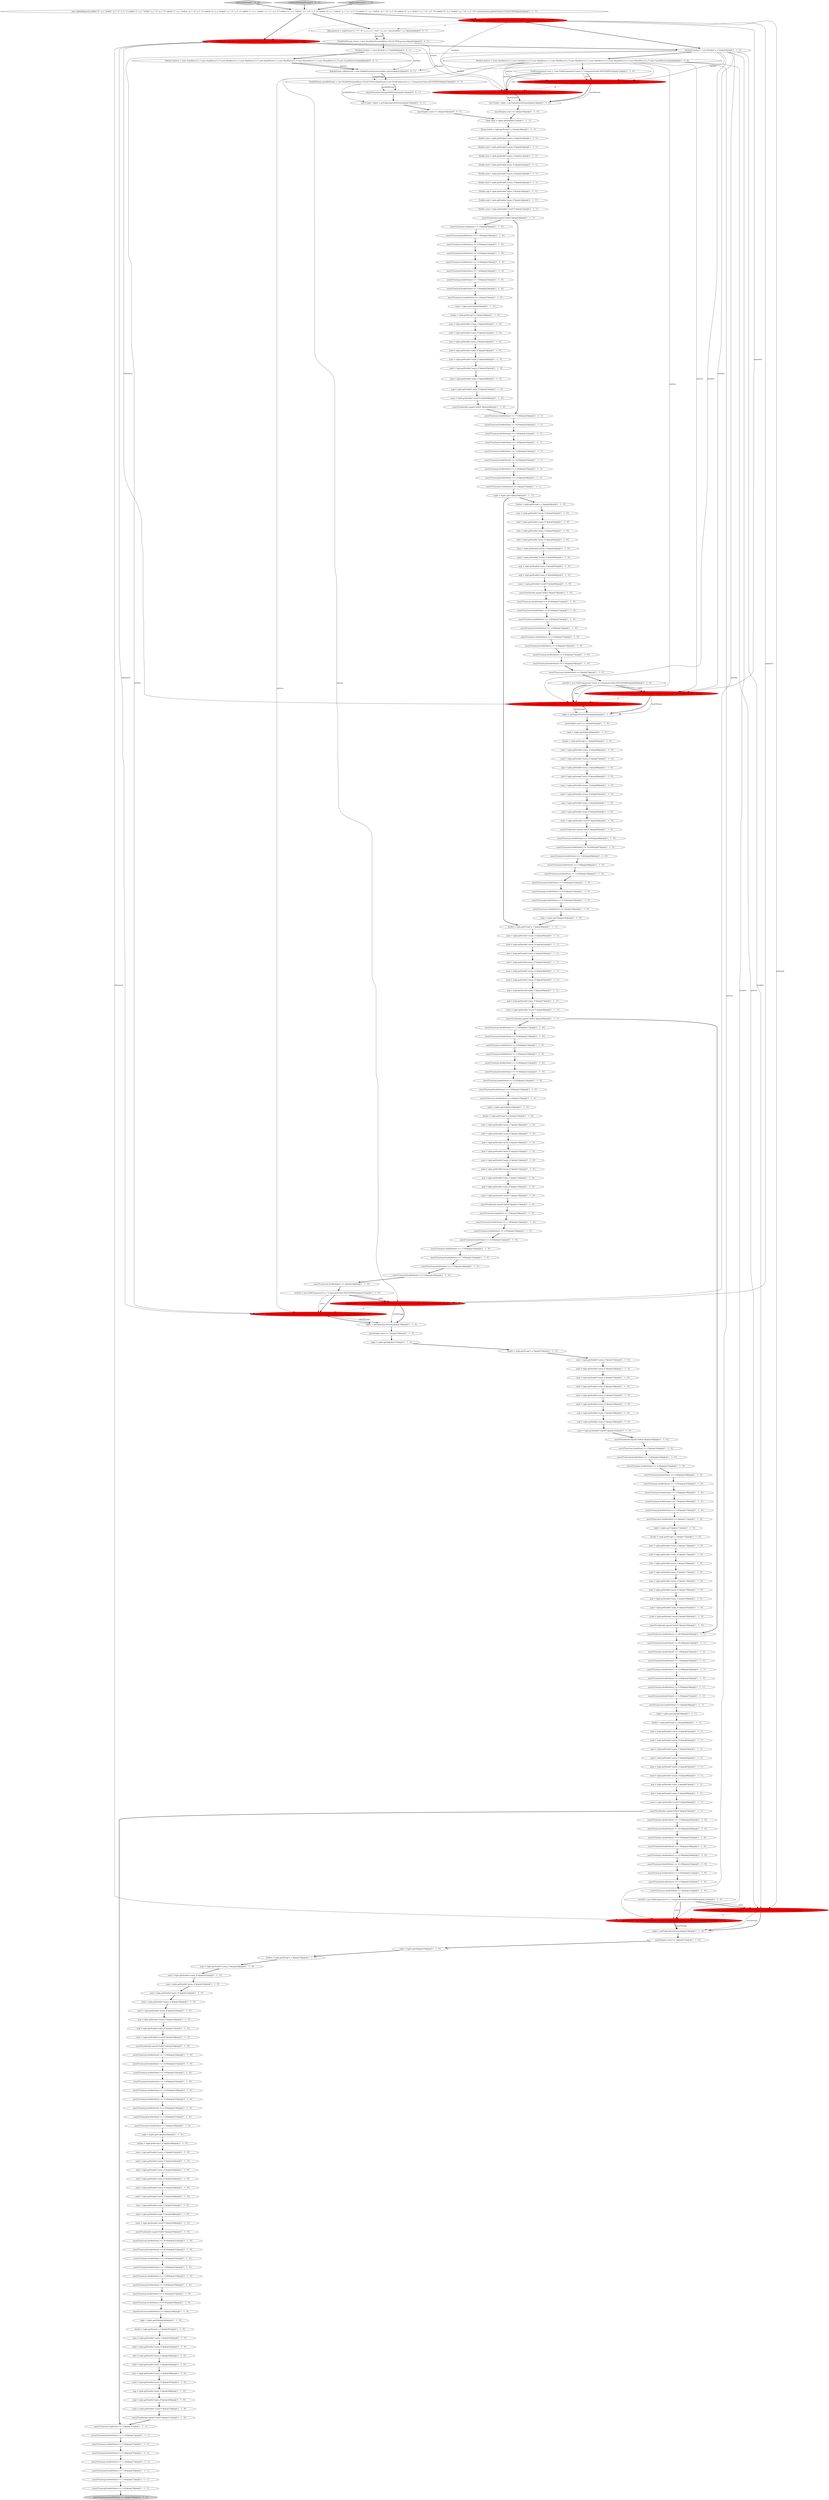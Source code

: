 digraph {
83 [style = filled, label = "avgi = tuple.getDouble(\"avg(a_i)\")@@@46@@@['1', '1', '0']", fillcolor = white, shape = ellipse image = "AAA0AAABBB1BBB"];
131 [style = filled, label = "assertTrue(maxf.doubleValue() == 9.0D)@@@55@@@['1', '1', '1']", fillcolor = white, shape = ellipse image = "AAA0AAABBB1BBB"];
188 [style = filled, label = "avgf = tuple.getDouble(\"avg(a_f)\")@@@269@@@['1', '1', '0']", fillcolor = white, shape = ellipse image = "AAA0AAABBB1BBB"];
254 [style = filled, label = "sumi = tuple.getDouble(\"sum(a_i)\")@@@220@@@['1', '1', '0']", fillcolor = white, shape = ellipse image = "AAA0AAABBB1BBB"];
108 [style = filled, label = "sumf = tuple.getDouble(\"sum(a_f)\")@@@62@@@['1', '1', '1']", fillcolor = white, shape = ellipse image = "AAA0AAABBB1BBB"];
133 [style = filled, label = "assertTrue(sumf.doubleValue() == 26.0D)@@@252@@@['1', '1', '0']", fillcolor = white, shape = ellipse image = "AAA0AAABBB1BBB"];
201 [style = filled, label = "assertTrue(avgi.doubleValue() == 9.5D)@@@56@@@['1', '1', '1']", fillcolor = white, shape = ellipse image = "AAA0AAABBB1BBB"];
38 [style = filled, label = "assertTrue(count.doubleValue() == 2)@@@171@@@['1', '1', '0']", fillcolor = white, shape = ellipse image = "AAA0AAABBB1BBB"];
41 [style = filled, label = "count = tuple.getDouble(\"count(*)\")@@@182@@@['1', '1', '0']", fillcolor = white, shape = ellipse image = "AAA0AAABBB1BBB"];
250 [style = filled, label = "sorts(0( = new FieldComparator(\"a_s\",ComparatorOrder.ASCENDING)@@@214@@@['1', '1', '0']", fillcolor = white, shape = ellipse image = "AAA0AAABBB1BBB"];
125 [style = filled, label = "assertTrue(maxf.doubleValue() == 7.0D)@@@168@@@['1', '1', '0']", fillcolor = white, shape = ellipse image = "AAA0AAABBB1BBB"];
16 [style = filled, label = "bucket = tuple.getString(\"a_s\")@@@240@@@['1', '1', '0']", fillcolor = white, shape = ellipse image = "AAA0AAABBB1BBB"];
48 [style = filled, label = "assertTrue(avgf.doubleValue() == 5.5D)@@@170@@@['1', '1', '0']", fillcolor = white, shape = ellipse image = "AAA0AAABBB1BBB"];
235 [style = filled, label = "assertTrue(avgf.doubleValue() == 6.5D)@@@57@@@['1', '1', '1']", fillcolor = white, shape = ellipse image = "AAA0AAABBB1BBB"];
193 [style = filled, label = "bucket = tuple.getString(\"a_s\")@@@219@@@['1', '1', '0']", fillcolor = white, shape = ellipse image = "AAA0AAABBB1BBB"];
94 [style = filled, label = "minf = tuple.getDouble(\"min(a_f)\")@@@89@@@['1', '1', '0']", fillcolor = white, shape = ellipse image = "AAA0AAABBB1BBB"];
21 [style = filled, label = "avgi = tuple.getDouble(\"avg(a_i)\")@@@180@@@['1', '1', '0']", fillcolor = white, shape = ellipse image = "AAA0AAABBB1BBB"];
283 [style = filled, label = "List<Tuple> tuples = getTuples(parallelStream)@@@15@@@['0', '0', '1']", fillcolor = white, shape = ellipse image = "AAA0AAABBB3BBB"];
251 [style = filled, label = "assertTrue(minf.doubleValue() == 4.0D)@@@32@@@['1', '1', '0']", fillcolor = white, shape = ellipse image = "AAA0AAABBB1BBB"];
204 [style = filled, label = "Tuple tuple = tuples.get(0)@@@17@@@['1', '1', '1']", fillcolor = white, shape = ellipse image = "AAA0AAABBB1BBB"];
215 [style = filled, label = "testFacetStream['1', '0', '0']", fillcolor = lightgray, shape = diamond image = "AAA0AAABBB1BBB"];
145 [style = filled, label = "assertTrue(sumf.doubleValue() == 11.0D)@@@72@@@['1', '1', '1']", fillcolor = white, shape = ellipse image = "AAA0AAABBB1BBB"];
52 [style = filled, label = "sorts(0( = new FieldComparator(\"sum(a_i)\",ComparatorOrder.DESCENDING)@@@80@@@['1', '1', '0']", fillcolor = white, shape = ellipse image = "AAA0AAABBB1BBB"];
76 [style = filled, label = "assertTrue(bucket.equals(\"hello3\"))@@@250@@@['1', '1', '0']", fillcolor = white, shape = ellipse image = "AAA0AAABBB1BBB"];
130 [style = filled, label = "assert(tuples.size() == 3)@@@150@@@['1', '1', '0']", fillcolor = white, shape = ellipse image = "AAA0AAABBB1BBB"];
190 [style = filled, label = "avgf = tuple.getDouble(\"avg(a_f)\")@@@160@@@['1', '1', '0']", fillcolor = white, shape = ellipse image = "AAA0AAABBB1BBB"];
103 [style = filled, label = "assertTrue(mini.doubleValue() == 4.0D)@@@31@@@['1', '1', '0']", fillcolor = white, shape = ellipse image = "AAA0AAABBB1BBB"];
248 [style = filled, label = "assertTrue(minf.doubleValue() == 3.0D)@@@74@@@['1', '1', '0']", fillcolor = white, shape = ellipse image = "AAA0AAABBB1BBB"];
282 [style = filled, label = "attachStreamFactory(parallelStream)@@@14@@@['0', '0', '1']", fillcolor = white, shape = ellipse image = "AAA0AAABBB3BBB"];
181 [style = filled, label = "maxi = tuple.getDouble(\"max(a_i)\")@@@178@@@['1', '1', '0']", fillcolor = white, shape = ellipse image = "AAA0AAABBB1BBB"];
19 [style = filled, label = "avgf = tuple.getDouble(\"avg(a_f)\")@@@47@@@['1', '1', '0']", fillcolor = white, shape = ellipse image = "AAA0AAABBB1BBB"];
101 [style = filled, label = "avgf = tuple.getDouble(\"avg(a_f)\")@@@68@@@['1', '1', '1']", fillcolor = white, shape = ellipse image = "AAA0AAABBB1BBB"];
149 [style = filled, label = "sumi = tuple.getDouble(\"sum(a_i)\")@@@153@@@['1', '1', '0']", fillcolor = white, shape = ellipse image = "AAA0AAABBB1BBB"];
200 [style = filled, label = "count = tuple.getDouble(\"count(*)\")@@@48@@@['1', '1', '1']", fillcolor = white, shape = ellipse image = "AAA0AAABBB1BBB"];
129 [style = filled, label = "assertTrue(avgi.doubleValue() == 9.5D)@@@77@@@['1', '1', '0']", fillcolor = white, shape = ellipse image = "AAA0AAABBB1BBB"];
164 [style = filled, label = "assertTrue(bucket.equals(\"hello3\"))@@@95@@@['1', '1', '0']", fillcolor = white, shape = ellipse image = "AAA0AAABBB1BBB"];
169 [style = filled, label = "sumf = tuple.getDouble(\"sum(a_f)\")@@@41@@@['1', '1', '1']", fillcolor = white, shape = ellipse image = "AAA0AAABBB1BBB"];
44 [style = filled, label = "avgf = tuple.getDouble(\"avg(a_f)\")@@@93@@@['1', '1', '0']", fillcolor = white, shape = ellipse image = "AAA0AAABBB1BBB"];
228 [style = filled, label = "assertTrue(sumf.doubleValue() == 18.0D)@@@118@@@['1', '1', '0']", fillcolor = white, shape = ellipse image = "AAA0AAABBB1BBB"];
218 [style = filled, label = "assertTrue(maxi.doubleValue() == 11.0D)@@@142@@@['1', '1', '0']", fillcolor = white, shape = ellipse image = "AAA0AAABBB1BBB"];
11 [style = filled, label = "assertTrue(mini.doubleValue() == 0.0D)@@@31@@@['1', '1', '1']", fillcolor = white, shape = ellipse image = "AAA0AAABBB1BBB"];
61 [style = filled, label = "List<Tuple> tuples = getTuples(facetStream)@@@15@@@['1', '1', '0']", fillcolor = white, shape = ellipse image = "AAA0AAABBB1BBB"];
71 [style = filled, label = "tuple = tuples.get(2)@@@260@@@['1', '1', '0']", fillcolor = white, shape = ellipse image = "AAA0AAABBB1BBB"];
105 [style = filled, label = "assertTrue(mini.doubleValue() == 3.0D)@@@253@@@['1', '1', '0']", fillcolor = white, shape = ellipse image = "AAA0AAABBB1BBB"];
210 [style = filled, label = "assert(tuples.size() == 3)@@@217@@@['1', '1', '0']", fillcolor = white, shape = ellipse image = "AAA0AAABBB1BBB"];
222 [style = filled, label = "maxi = tuple.getDouble(\"max(a_i)\")@@@65@@@['1', '1', '1']", fillcolor = white, shape = ellipse image = "AAA0AAABBB1BBB"];
30 [style = filled, label = "maxf = tuple.getDouble(\"max(a_f)\")@@@133@@@['1', '1', '0']", fillcolor = white, shape = ellipse image = "AAA0AAABBB1BBB"];
231 [style = filled, label = "maxf = tuple.getDouble(\"max(a_f)\")@@@225@@@['1', '1', '0']", fillcolor = white, shape = ellipse image = "AAA0AAABBB1BBB"];
263 [style = filled, label = "mini = tuple.getDouble(\"min(a_i)\")@@@42@@@['1', '1', '0']", fillcolor = white, shape = ellipse image = "AAA0AAABBB1BBB"];
276 [style = filled, label = "facetStream = new FacetStream(zkHost,COLLECTION,sParamsA,buckets,metrics,sorts,100)@@@148@@@['0', '1', '0']", fillcolor = red, shape = ellipse image = "AAA1AAABBB2BBB"];
252 [style = filled, label = "assertTrue(sumi.longValue() == 15)@@@29@@@['1', '1', '0']", fillcolor = white, shape = ellipse image = "AAA0AAABBB1BBB"];
66 [style = filled, label = "sumf = tuple.getDouble(\"sum(a_f)\")@@@263@@@['1', '1', '0']", fillcolor = white, shape = ellipse image = "AAA0AAABBB1BBB"];
194 [style = filled, label = "assertTrue(sumi.doubleValue() == 38.0D)@@@71@@@['1', '1', '0']", fillcolor = white, shape = ellipse image = "AAA0AAABBB1BBB"];
247 [style = filled, label = "tuple = tuples.get(2)@@@126@@@['1', '1', '0']", fillcolor = white, shape = ellipse image = "AAA0AAABBB1BBB"];
5 [style = filled, label = "assertTrue(minf.doubleValue() == 4.0D)@@@74@@@['1', '1', '1']", fillcolor = white, shape = ellipse image = "AAA0AAABBB1BBB"];
13 [style = filled, label = "count = tuple.getDouble(\"count(*)\")@@@161@@@['1', '1', '0']", fillcolor = white, shape = ellipse image = "AAA0AAABBB1BBB"];
163 [style = filled, label = "assertTrue(minf.doubleValue() == 3.0D)@@@254@@@['1', '1', '0']", fillcolor = white, shape = ellipse image = "AAA0AAABBB1BBB"];
267 [style = filled, label = "Double mini = tuple.getDouble(\"min(a_i)\")@@@21@@@['1', '1', '1']", fillcolor = white, shape = ellipse image = "AAA0AAABBB1BBB"];
211 [style = filled, label = "minf = tuple.getDouble(\"min(a_f)\")@@@43@@@['1', '1', '1']", fillcolor = white, shape = ellipse image = "AAA0AAABBB1BBB"];
155 [style = filled, label = "assertTrue(mini.doubleValue() == 3.0D)@@@52@@@['1', '1', '1']", fillcolor = white, shape = ellipse image = "AAA0AAABBB1BBB"];
208 [style = filled, label = "assertTrue(mini.doubleValue() == 0.0D)@@@207@@@['1', '1', '0']", fillcolor = white, shape = ellipse image = "AAA0AAABBB1BBB"];
192 [style = filled, label = "assertTrue(mini.doubleValue() == 4.0D)@@@165@@@['1', '1', '0']", fillcolor = white, shape = ellipse image = "AAA0AAABBB1BBB"];
78 [style = filled, label = "assertTrue(avgf.doubleValue() == 4.5D)@@@124@@@['1', '1', '0']", fillcolor = white, shape = ellipse image = "AAA0AAABBB1BBB"];
35 [style = filled, label = "minf = tuple.getDouble(\"min(a_f)\")@@@43@@@['1', '1', '0']", fillcolor = white, shape = ellipse image = "AAA0AAABBB1BBB"];
27 [style = filled, label = "count = tuple.getDouble(\"count(*)\")@@@270@@@['1', '1', '0']", fillcolor = white, shape = ellipse image = "AAA0AAABBB1BBB"];
3 [style = filled, label = "maxi = tuple.getDouble(\"max(a_i)\")@@@157@@@['1', '1', '0']", fillcolor = white, shape = ellipse image = "AAA0AAABBB1BBB"];
134 [style = filled, label = "sumf = tuple.getDouble(\"sum(a_f)\")@@@87@@@['1', '1', '0']", fillcolor = white, shape = ellipse image = "AAA0AAABBB1BBB"];
140 [style = filled, label = "assertTrue(maxf.doubleValue() == 7.0D)@@@143@@@['1', '1', '0']", fillcolor = white, shape = ellipse image = "AAA0AAABBB1BBB"];
161 [style = filled, label = "assertTrue(avgf.doubleValue() == 6.5D)@@@258@@@['1', '1', '0']", fillcolor = white, shape = ellipse image = "AAA0AAABBB1BBB"];
172 [style = filled, label = "assertTrue(sumi.doubleValue() == 17.0D)@@@29@@@['1', '1', '1']", fillcolor = white, shape = ellipse image = "AAA0AAABBB1BBB"];
65 [style = filled, label = "bucket = tuple.getString(\"a_s\")@@@85@@@['1', '1', '0']", fillcolor = white, shape = ellipse image = "AAA0AAABBB1BBB"];
54 [style = filled, label = "assertTrue(count.doubleValue() == 4)@@@259@@@['1', '1', '0']", fillcolor = white, shape = ellipse image = "AAA0AAABBB1BBB"];
107 [style = filled, label = "facetStream = new FacetStream(zkHost,COLLECTION,paramsA,buckets,metrics,sorts,100)@@@148@@@['1', '0', '0']", fillcolor = red, shape = ellipse image = "AAA1AAABBB1BBB"];
177 [style = filled, label = "assertTrue(count.doubleValue() == 2)@@@79@@@['1', '1', '1']", fillcolor = lightgray, shape = ellipse image = "AAA0AAABBB1BBB"];
186 [style = filled, label = "assertTrue(mini.doubleValue() == 3.0D)@@@98@@@['1', '1', '0']", fillcolor = white, shape = ellipse image = "AAA0AAABBB1BBB"];
138 [style = filled, label = "FacetStream facetStream = new FacetStream(zkHost,COLLECTION,paramsA,buckets,metrics,sorts,100)@@@14@@@['1', '0', '0']", fillcolor = red, shape = ellipse image = "AAA1AAABBB1BBB"];
88 [style = filled, label = "count = tuple.getDouble(\"count(*)\")@@@136@@@['1', '1', '0']", fillcolor = white, shape = ellipse image = "AAA0AAABBB1BBB"];
187 [style = filled, label = "assertTrue(avgi.doubleValue() == 9.5D)@@@257@@@['1', '1', '0']", fillcolor = white, shape = ellipse image = "AAA0AAABBB1BBB"];
277 [style = filled, label = "FacetStream facetStream = new FacetStream(zkHost,COLLECTION,sParamsA,buckets,metrics,sorts,100)@@@14@@@['0', '1', '0']", fillcolor = red, shape = ellipse image = "AAA1AAABBB2BBB"];
46 [style = filled, label = "maxf = tuple.getDouble(\"max(a_f)\")@@@45@@@['1', '1', '1']", fillcolor = white, shape = ellipse image = "AAA0AAABBB1BBB"];
60 [style = filled, label = "minf = tuple.getDouble(\"min(a_f)\")@@@64@@@['1', '1', '0']", fillcolor = white, shape = ellipse image = "AAA0AAABBB1BBB"];
284 [style = filled, label = "ParallelStream parallelStream = new ParallelStream(zkHost,COLLECTION,rollupStream,2,new FieldComparator(\"a_s\",ComparatorOrder.ASCENDING))@@@13@@@['0', '0', '1']", fillcolor = white, shape = ellipse image = "AAA0AAABBB3BBB"];
151 [style = filled, label = "sumi = tuple.getDouble(\"sum(a_i)\")@@@241@@@['1', '1', '0']", fillcolor = white, shape = ellipse image = "AAA0AAABBB1BBB"];
97 [style = filled, label = "assertTrue(bucket.equals(\"hello4\"))@@@271@@@['1', '1', '0']", fillcolor = white, shape = ellipse image = "AAA0AAABBB1BBB"];
220 [style = filled, label = "assertTrue(sumi.doubleValue() == 38.0D)@@@50@@@['1', '1', '1']", fillcolor = white, shape = ellipse image = "AAA0AAABBB1BBB"];
233 [style = filled, label = "assertTrue(maxi.doubleValue() == 13.0D)@@@100@@@['1', '1', '0']", fillcolor = white, shape = ellipse image = "AAA0AAABBB1BBB"];
269 [style = filled, label = "new UpdateRequest().add(id,\"0\",\"a_s\",\"hello0\",\"a_i\",\"0\",\"a_f\",\"1\").add(id,\"2\",\"a_s\",\"hello0\",\"a_i\",\"2\",\"a_f\",\"2\").add(id,\"3\",\"a_s\",\"hello3\",\"a_i\",\"3\",\"a_f\",\"3\").add(id,\"4\",\"a_s\",\"hello4\",\"a_i\",\"4\",\"a_f\",\"4\").add(id,\"1\",\"a_s\",\"hello0\",\"a_i\",\"1\",\"a_f\",\"5\").add(id,\"5\",\"a_s\",\"hello3\",\"a_i\",\"10\",\"a_f\",\"6\").add(id,\"6\",\"a_s\",\"hello4\",\"a_i\",\"11\",\"a_f\",\"7\").add(id,\"7\",\"a_s\",\"hello3\",\"a_i\",\"12\",\"a_f\",\"8\").add(id,\"8\",\"a_s\",\"hello3\",\"a_i\",\"13\",\"a_f\",\"9\").add(id,\"9\",\"a_s\",\"hello0\",\"a_i\",\"14\",\"a_f\",\"10\").commit(cluster.getSolrClient(),COLLECTION)@@@3@@@['1', '1', '1']", fillcolor = white, shape = ellipse image = "AAA0AAABBB1BBB"];
34 [style = filled, label = "Metric(( metrics = {new SumMetric(\"a_i\"),new SumMetric(\"a_f\"),new MinMetric(\"a_i\"),new MinMetric(\"a_f\"),new MaxMetric(\"a_i\"),new MaxMetric(\"a_f\"),new MeanMetric(\"a_i\"),new MeanMetric(\"a_f\"),new CountMetric()}@@@8@@@['1', '1', '0']", fillcolor = white, shape = ellipse image = "AAA0AAABBB1BBB"];
183 [style = filled, label = "assertTrue(maxf.doubleValue() == 9.0D)@@@101@@@['1', '1', '0']", fillcolor = white, shape = ellipse image = "AAA0AAABBB1BBB"];
6 [style = filled, label = "assertTrue(bucket.equals(\"hello4\"))@@@162@@@['1', '1', '0']", fillcolor = white, shape = ellipse image = "AAA0AAABBB1BBB"];
99 [style = filled, label = "count = tuple.getDouble(\"count(*)\")@@@94@@@['1', '1', '0']", fillcolor = white, shape = ellipse image = "AAA0AAABBB1BBB"];
223 [style = filled, label = "tuples = getTuples(facetStream)@@@82@@@['1', '1', '0']", fillcolor = white, shape = ellipse image = "AAA0AAABBB1BBB"];
256 [style = filled, label = "assertTrue(maxf.doubleValue() == 10.0D)@@@210@@@['1', '1', '0']", fillcolor = white, shape = ellipse image = "AAA0AAABBB1BBB"];
274 [style = filled, label = "SolrParams sParamsA = mapParams(\"q\",\"*:*\",\"fl\",\"a_s,a_i,a_f\",\"sort\",\"a_s asc\")@@@4@@@['0', '1', '0']", fillcolor = red, shape = ellipse image = "AAA1AAABBB2BBB"];
245 [style = filled, label = "assertTrue(avgi.doubleValue() == 4.25D)@@@35@@@['1', '1', '1']", fillcolor = white, shape = ellipse image = "AAA0AAABBB1BBB"];
109 [style = filled, label = "avgi = tuple.getDouble(\"avg(a_i)\")@@@67@@@['1', '1', '1']", fillcolor = white, shape = ellipse image = "AAA0AAABBB1BBB"];
153 [style = filled, label = "assertTrue(count.doubleValue() == 4)@@@125@@@['1', '1', '0']", fillcolor = white, shape = ellipse image = "AAA0AAABBB1BBB"];
135 [style = filled, label = "avgf = tuple.getDouble(\"avg(a_f)\")@@@248@@@['1', '1', '0']", fillcolor = white, shape = ellipse image = "AAA0AAABBB1BBB"];
9 [style = filled, label = "Double sumf = tuple.getDouble(\"sum(a_f)\")@@@20@@@['1', '1', '1']", fillcolor = white, shape = ellipse image = "AAA0AAABBB1BBB"];
104 [style = filled, label = "tuple = tuples.get(0)@@@151@@@['1', '1', '0']", fillcolor = white, shape = ellipse image = "AAA0AAABBB1BBB"];
271 [style = filled, label = "Double maxf = tuple.getDouble(\"max(a_f)\")@@@24@@@['1', '1', '1']", fillcolor = white, shape = ellipse image = "AAA0AAABBB1BBB"];
75 [style = filled, label = "Map paramsA = mapParams(\"q\",\"*:*\",\"fl\",\"a_s,a_i,a_f\",\"sort\",\"a_s asc\")@@@4@@@['1', '0', '0']", fillcolor = red, shape = ellipse image = "AAA1AAABBB1BBB"];
85 [style = filled, label = "assertTrue(sumf.doubleValue() == 18.0D)@@@206@@@['1', '1', '0']", fillcolor = white, shape = ellipse image = "AAA0AAABBB1BBB"];
216 [style = filled, label = "avgi = tuple.getDouble(\"avg(a_i)\")@@@268@@@['1', '1', '0']", fillcolor = white, shape = ellipse image = "AAA0AAABBB1BBB"];
14 [style = filled, label = "assertTrue(count.doubleValue() == 4)@@@58@@@['1', '1', '1']", fillcolor = white, shape = ellipse image = "AAA0AAABBB1BBB"];
112 [style = filled, label = "maxi = tuple.getDouble(\"max(a_i)\")@@@266@@@['1', '1', '0']", fillcolor = white, shape = ellipse image = "AAA0AAABBB1BBB"];
139 [style = filled, label = "assertTrue(sumf.doubleValue() == 11.0D)@@@30@@@['1', '1', '0']", fillcolor = white, shape = ellipse image = "AAA0AAABBB1BBB"];
170 [style = filled, label = "avgi = tuple.getDouble(\"avg(a_i)\")@@@134@@@['1', '1', '0']", fillcolor = white, shape = ellipse image = "AAA0AAABBB1BBB"];
118 [style = filled, label = "assertTrue(avgf.doubleValue() == 6.5D)@@@78@@@['1', '1', '0']", fillcolor = white, shape = ellipse image = "AAA0AAABBB1BBB"];
196 [style = filled, label = "assert(tuples.size() == 3)@@@83@@@['1', '1', '0']", fillcolor = white, shape = ellipse image = "AAA0AAABBB1BBB"];
93 [style = filled, label = "count = tuple.getDouble(\"count(*)\")@@@249@@@['1', '1', '0']", fillcolor = white, shape = ellipse image = "AAA0AAABBB1BBB"];
244 [style = filled, label = "count = tuple.getDouble(\"count(*)\")@@@48@@@['1', '1', '0']", fillcolor = white, shape = ellipse image = "AAA0AAABBB1BBB"];
122 [style = filled, label = "assertTrue(avgi.doubleValue() == 4.25D)@@@236@@@['1', '1', '0']", fillcolor = white, shape = ellipse image = "AAA0AAABBB1BBB"];
243 [style = filled, label = "avgf = tuple.getDouble(\"avg(a_f)\")@@@68@@@['1', '1', '0']", fillcolor = white, shape = ellipse image = "AAA0AAABBB1BBB"];
260 [style = filled, label = "assert(tuples.size() == 3)@@@16@@@['1', '1', '0']", fillcolor = white, shape = ellipse image = "AAA0AAABBB1BBB"];
121 [style = filled, label = "sumf = tuple.getDouble(\"sum(a_f)\")@@@41@@@['1', '1', '0']", fillcolor = white, shape = ellipse image = "AAA0AAABBB1BBB"];
280 [style = filled, label = "testParallelRollupStream['0', '0', '1']", fillcolor = lightgray, shape = diamond image = "AAA0AAABBB3BBB"];
198 [style = filled, label = "assertTrue(bucket.equals(\"hello4\"))@@@137@@@['1', '1', '0']", fillcolor = white, shape = ellipse image = "AAA0AAABBB1BBB"];
47 [style = filled, label = "assertTrue(maxi.doubleValue() == 13.0D)@@@54@@@['1', '1', '1']", fillcolor = white, shape = ellipse image = "AAA0AAABBB1BBB"];
176 [style = filled, label = "count = tuple.getDouble(\"count(*)\")@@@69@@@['1', '1', '1']", fillcolor = white, shape = ellipse image = "AAA0AAABBB1BBB"];
246 [style = filled, label = "Bucket(( buckets = {new Bucket(\"a_s\")}@@@5@@@['1', '1', '0']", fillcolor = white, shape = ellipse image = "AAA0AAABBB1BBB"];
72 [style = filled, label = "bucket = tuple.getString(\"a_s\")@@@127@@@['1', '1', '0']", fillcolor = white, shape = ellipse image = "AAA0AAABBB1BBB"];
288 [style = filled, label = "assert(tuples.size() == 3)@@@16@@@['0', '0', '1']", fillcolor = white, shape = ellipse image = "AAA0AAABBB3BBB"];
24 [style = filled, label = "assertTrue(avgf.doubleValue() == 4.5D)@@@212@@@['1', '1', '0']", fillcolor = white, shape = ellipse image = "AAA0AAABBB1BBB"];
158 [style = filled, label = "sumi = tuple.getDouble(\"sum(a_i)\")@@@86@@@['1', '1', '0']", fillcolor = white, shape = ellipse image = "AAA0AAABBB1BBB"];
20 [style = filled, label = "sumi = tuple.getDouble(\"sum(a_i)\")@@@174@@@['1', '1', '0']", fillcolor = white, shape = ellipse image = "AAA0AAABBB1BBB"];
230 [style = filled, label = "assertTrue(bucket.equals(\"hello3\"))@@@70@@@['1', '1', '0']", fillcolor = white, shape = ellipse image = "AAA0AAABBB1BBB"];
287 [style = filled, label = "Map paramsA = mapParams(\"q\",\"*:*\",\"fl\",\"a_s,a_i,a_f\",\"sort\",\"a_s asc\",\"partitionKeys\",\"a_s\")@@@4@@@['0', '0', '1']", fillcolor = white, shape = ellipse image = "AAA0AAABBB3BBB"];
191 [style = filled, label = "tuple = tuples.get(0)@@@218@@@['1', '1', '0']", fillcolor = white, shape = ellipse image = "AAA0AAABBB1BBB"];
18 [style = filled, label = "assertTrue(avgi.doubleValue() == 7.5D)@@@144@@@['1', '1', '0']", fillcolor = white, shape = ellipse image = "AAA0AAABBB1BBB"];
7 [style = filled, label = "sumf = tuple.getDouble(\"sum(a_f)\")@@@221@@@['1', '1', '0']", fillcolor = white, shape = ellipse image = "AAA0AAABBB1BBB"];
278 [style = filled, label = "testFacetStream['0', '1', '0']", fillcolor = lightgray, shape = diamond image = "AAA0AAABBB2BBB"];
150 [style = filled, label = "avgi = tuple.getDouble(\"avg(a_i)\")@@@247@@@['1', '1', '0']", fillcolor = white, shape = ellipse image = "AAA0AAABBB1BBB"];
205 [style = filled, label = "assertTrue(bucket.equals(\"hello0\"))@@@28@@@['1', '1', '1']", fillcolor = white, shape = ellipse image = "AAA0AAABBB1BBB"];
10 [style = filled, label = "assertTrue(mini.doubleValue() == 4.0D)@@@73@@@['1', '1', '1']", fillcolor = white, shape = ellipse image = "AAA0AAABBB1BBB"];
273 [style = filled, label = "facetStream = new FacetStream(zkHost,COLLECTION,sParamsA,buckets,metrics,sorts,100)@@@81@@@['0', '1', '0']", fillcolor = red, shape = ellipse image = "AAA1AAABBB2BBB"];
162 [style = filled, label = "assertTrue(count.doubleValue() == 4)@@@79@@@['1', '1', '0']", fillcolor = white, shape = ellipse image = "AAA0AAABBB1BBB"];
39 [style = filled, label = "assertTrue(mini.doubleValue() == 0.0D)@@@232@@@['1', '1', '0']", fillcolor = white, shape = ellipse image = "AAA0AAABBB1BBB"];
110 [style = filled, label = "tuple = tuples.get(1)@@@172@@@['1', '1', '0']", fillcolor = white, shape = ellipse image = "AAA0AAABBB1BBB"];
25 [style = filled, label = "minf = tuple.getDouble(\"min(a_f)\")@@@156@@@['1', '1', '0']", fillcolor = white, shape = ellipse image = "AAA0AAABBB1BBB"];
217 [style = filled, label = "maxf = tuple.getDouble(\"max(a_f)\")@@@91@@@['1', '1', '0']", fillcolor = white, shape = ellipse image = "AAA0AAABBB1BBB"];
226 [style = filled, label = "Double avgi = tuple.getDouble(\"avg(a_i)\")@@@25@@@['1', '1', '1']", fillcolor = white, shape = ellipse image = "AAA0AAABBB1BBB"];
43 [style = filled, label = "maxf = tuple.getDouble(\"max(a_f)\")@@@158@@@['1', '1', '0']", fillcolor = white, shape = ellipse image = "AAA0AAABBB1BBB"];
49 [style = filled, label = "avgf = tuple.getDouble(\"avg(a_f)\")@@@227@@@['1', '1', '0']", fillcolor = white, shape = ellipse image = "AAA0AAABBB1BBB"];
0 [style = filled, label = "tuples = getTuples(facetStream)@@@216@@@['1', '1', '0']", fillcolor = white, shape = ellipse image = "AAA0AAABBB1BBB"];
53 [style = filled, label = "maxi = tuple.getDouble(\"max(a_i)\")@@@224@@@['1', '1', '0']", fillcolor = white, shape = ellipse image = "AAA0AAABBB1BBB"];
63 [style = filled, label = "assertTrue(minf.doubleValue() == 1.0D)@@@233@@@['1', '1', '0']", fillcolor = white, shape = ellipse image = "AAA0AAABBB1BBB"];
167 [style = filled, label = "facetStream = new FacetStream(zkHost,COLLECTION,paramsA,buckets,metrics,sorts,100)@@@215@@@['1', '0', '0']", fillcolor = red, shape = ellipse image = "AAA1AAABBB1BBB"];
173 [style = filled, label = "avgf = tuple.getDouble(\"avg(a_f)\")@@@135@@@['1', '1', '0']", fillcolor = white, shape = ellipse image = "AAA0AAABBB1BBB"];
261 [style = filled, label = "facetStream = new FacetStream(zkHost,COLLECTION,paramsA,buckets,metrics,sorts,100)@@@81@@@['1', '0', '0']", fillcolor = red, shape = ellipse image = "AAA1AAABBB1BBB"];
286 [style = filled, label = "RollupStream rollupStream = new RollupStream(stream,buckets,metrics)@@@12@@@['0', '0', '1']", fillcolor = white, shape = ellipse image = "AAA0AAABBB3BBB"];
56 [style = filled, label = "assertTrue(sumi.longValue() == 15)@@@71@@@['1', '1', '1']", fillcolor = white, shape = ellipse image = "AAA0AAABBB1BBB"];
238 [style = filled, label = "sumi = tuple.getDouble(\"sum(a_i)\")@@@61@@@['1', '1', '0']", fillcolor = white, shape = ellipse image = "AAA0AAABBB1BBB"];
81 [style = filled, label = "assertTrue(maxf.doubleValue() == 9.0D)@@@256@@@['1', '1', '0']", fillcolor = white, shape = ellipse image = "AAA0AAABBB1BBB"];
123 [style = filled, label = "FieldComparator(( sorts = {new FieldComparator(\"sum(a_i)\",ComparatorOrder.ASCENDING)}@@@11@@@['1', '1', '0']", fillcolor = white, shape = ellipse image = "AAA0AAABBB1BBB"];
212 [style = filled, label = "assertTrue(sumi.longValue() == 15)@@@163@@@['1', '1', '0']", fillcolor = white, shape = ellipse image = "AAA0AAABBB1BBB"];
236 [style = filled, label = "assertTrue(mini.doubleValue() == 4.0D)@@@140@@@['1', '1', '0']", fillcolor = white, shape = ellipse image = "AAA0AAABBB1BBB"];
4 [style = filled, label = "maxf = tuple.getDouble(\"max(a_f)\")@@@179@@@['1', '1', '0']", fillcolor = white, shape = ellipse image = "AAA0AAABBB1BBB"];
22 [style = filled, label = "assertTrue(maxf.doubleValue() == 10.0D)@@@235@@@['1', '1', '0']", fillcolor = white, shape = ellipse image = "AAA0AAABBB1BBB"];
119 [style = filled, label = "minf = tuple.getDouble(\"min(a_f)\")@@@223@@@['1', '1', '0']", fillcolor = white, shape = ellipse image = "AAA0AAABBB1BBB"];
87 [style = filled, label = "assertTrue(avgf.doubleValue() == 5.5D)@@@78@@@['1', '1', '1']", fillcolor = white, shape = ellipse image = "AAA0AAABBB1BBB"];
144 [style = filled, label = "assertTrue(minf.doubleValue() == 1.0D)@@@208@@@['1', '1', '0']", fillcolor = white, shape = ellipse image = "AAA0AAABBB1BBB"];
156 [style = filled, label = "assertTrue(sumi.doubleValue() == 17.0D)@@@117@@@['1', '1', '0']", fillcolor = white, shape = ellipse image = "AAA0AAABBB1BBB"];
70 [style = filled, label = "assertTrue(mini.doubleValue() == 0.0D)@@@119@@@['1', '1', '0']", fillcolor = white, shape = ellipse image = "AAA0AAABBB1BBB"];
113 [style = filled, label = "assertTrue(sumi.longValue() == 15)@@@138@@@['1', '1', '0']", fillcolor = white, shape = ellipse image = "AAA0AAABBB1BBB"];
147 [style = filled, label = "assertTrue(maxi.doubleValue() == 11.0D)@@@75@@@['1', '1', '1']", fillcolor = white, shape = ellipse image = "AAA0AAABBB1BBB"];
168 [style = filled, label = "Double minf = tuple.getDouble(\"min(a_f)\")@@@22@@@['1', '1', '1']", fillcolor = white, shape = ellipse image = "AAA0AAABBB1BBB"];
264 [style = filled, label = "avgi = tuple.getDouble(\"avg(a_i)\")@@@67@@@['1', '1', '0']", fillcolor = white, shape = ellipse image = "AAA0AAABBB1BBB"];
174 [style = filled, label = "tuple = tuples.get(2)@@@59@@@['1', '1', '1']", fillcolor = white, shape = ellipse image = "AAA0AAABBB1BBB"];
202 [style = filled, label = "minf = tuple.getDouble(\"min(a_f)\")@@@265@@@['1', '1', '0']", fillcolor = white, shape = ellipse image = "AAA0AAABBB1BBB"];
249 [style = filled, label = "maxi = tuple.getDouble(\"max(a_i)\")@@@44@@@['1', '1', '1']", fillcolor = white, shape = ellipse image = "AAA0AAABBB1BBB"];
255 [style = filled, label = "maxi = tuple.getDouble(\"max(a_i)\")@@@245@@@['1', '1', '0']", fillcolor = white, shape = ellipse image = "AAA0AAABBB1BBB"];
1 [style = filled, label = "Double count = tuple.getDouble(\"count(*)\")@@@27@@@['1', '1', '1']", fillcolor = white, shape = ellipse image = "AAA0AAABBB1BBB"];
128 [style = filled, label = "assertTrue(sumi.doubleValue() == 17.0D)@@@230@@@['1', '1', '0']", fillcolor = white, shape = ellipse image = "AAA0AAABBB1BBB"];
143 [style = filled, label = "sumi = tuple.getDouble(\"sum(a_i)\")@@@40@@@['1', '1', '0']", fillcolor = white, shape = ellipse image = "AAA0AAABBB1BBB"];
279 [style = filled, label = "Bucket(( buckets = {new Bucket(\"a_s\")}@@@6@@@['0', '0', '1']", fillcolor = white, shape = ellipse image = "AAA0AAABBB3BBB"];
8 [style = filled, label = "assertTrue(minf.doubleValue() == 1.0D)@@@32@@@['1', '1', '1']", fillcolor = white, shape = ellipse image = "AAA0AAABBB1BBB"];
157 [style = filled, label = "maxf = tuple.getDouble(\"max(a_f)\")@@@45@@@['1', '1', '0']", fillcolor = white, shape = ellipse image = "AAA0AAABBB1BBB"];
213 [style = filled, label = "maxf = tuple.getDouble(\"max(a_f)\")@@@66@@@['1', '1', '1']", fillcolor = white, shape = ellipse image = "AAA0AAABBB1BBB"];
253 [style = filled, label = "maxf = tuple.getDouble(\"max(a_f)\")@@@66@@@['1', '1', '0']", fillcolor = white, shape = ellipse image = "AAA0AAABBB1BBB"];
116 [style = filled, label = "String bucket = tuple.getString(\"a_s\")@@@18@@@['1', '1', '1']", fillcolor = white, shape = ellipse image = "AAA0AAABBB1BBB"];
28 [style = filled, label = "assertTrue(count.doubleValue() == 4)@@@104@@@['1', '1', '0']", fillcolor = white, shape = ellipse image = "AAA0AAABBB1BBB"];
165 [style = filled, label = "avgi = tuple.getDouble(\"avg(a_i)\")@@@46@@@['1', '1', '1']", fillcolor = white, shape = ellipse image = "AAA0AAABBB1BBB"];
182 [style = filled, label = "assertTrue(minf.doubleValue() == 1.0D)@@@120@@@['1', '1', '0']", fillcolor = white, shape = ellipse image = "AAA0AAABBB1BBB"];
100 [style = filled, label = "assertTrue(minf.doubleValue() == 4.0D)@@@166@@@['1', '1', '0']", fillcolor = white, shape = ellipse image = "AAA0AAABBB1BBB"];
91 [style = filled, label = "count = tuple.getDouble(\"count(*)\")@@@69@@@['1', '1', '0']", fillcolor = white, shape = ellipse image = "AAA0AAABBB1BBB"];
64 [style = filled, label = "minf = tuple.getDouble(\"min(a_f)\")@@@244@@@['1', '1', '0']", fillcolor = white, shape = ellipse image = "AAA0AAABBB1BBB"];
184 [style = filled, label = "bucket = tuple.getString(\"a_s\")@@@39@@@['1', '1', '0']", fillcolor = white, shape = ellipse image = "AAA0AAABBB1BBB"];
36 [style = filled, label = "assertTrue(sumf.doubleValue() == 26.0D)@@@72@@@['1', '1', '0']", fillcolor = white, shape = ellipse image = "AAA0AAABBB1BBB"];
32 [style = filled, label = "assertTrue(maxi.doubleValue() == 13.0D)@@@75@@@['1', '1', '0']", fillcolor = white, shape = ellipse image = "AAA0AAABBB1BBB"];
74 [style = filled, label = "assertTrue(maxf.doubleValue() == 9.0D)@@@76@@@['1', '1', '0']", fillcolor = white, shape = ellipse image = "AAA0AAABBB1BBB"];
79 [style = filled, label = "mini = tuple.getDouble(\"min(a_i)\")@@@243@@@['1', '1', '0']", fillcolor = white, shape = ellipse image = "AAA0AAABBB1BBB"];
84 [style = filled, label = "assertTrue(maxf.doubleValue() == 10.0D)@@@34@@@['1', '1', '1']", fillcolor = white, shape = ellipse image = "AAA0AAABBB1BBB"];
154 [style = filled, label = "assertTrue(avgi.doubleValue() == 4.25D)@@@211@@@['1', '1', '0']", fillcolor = white, shape = ellipse image = "AAA0AAABBB1BBB"];
132 [style = filled, label = "sumi = tuple.getDouble(\"sum(a_i)\")@@@40@@@['1', '1', '1']", fillcolor = white, shape = ellipse image = "AAA0AAABBB1BBB"];
178 [style = filled, label = "assertTrue(count.doubleValue() == 4)@@@238@@@['1', '1', '0']", fillcolor = white, shape = ellipse image = "AAA0AAABBB1BBB"];
221 [style = filled, label = "tuples = getTuples(facetStream)@@@149@@@['1', '1', '0']", fillcolor = white, shape = ellipse image = "AAA0AAABBB1BBB"];
197 [style = filled, label = "assertTrue(minf.doubleValue() == 3.0D)@@@53@@@['1', '1', '1']", fillcolor = white, shape = ellipse image = "AAA0AAABBB1BBB"];
106 [style = filled, label = "assertTrue(sumi.doubleValue() == 38.0D)@@@96@@@['1', '1', '0']", fillcolor = white, shape = ellipse image = "AAA0AAABBB1BBB"];
31 [style = filled, label = "Double sumi = tuple.getDouble(\"sum(a_i)\")@@@19@@@['1', '1', '1']", fillcolor = white, shape = ellipse image = "AAA0AAABBB1BBB"];
80 [style = filled, label = "assertTrue(sumf.doubleValue() == 18.0D)@@@231@@@['1', '1', '0']", fillcolor = white, shape = ellipse image = "AAA0AAABBB1BBB"];
258 [style = filled, label = "assertTrue(minf.doubleValue() == 3.0D)@@@99@@@['1', '1', '0']", fillcolor = white, shape = ellipse image = "AAA0AAABBB1BBB"];
17 [style = filled, label = "tuple = tuples.get(1)@@@239@@@['1', '1', '0']", fillcolor = white, shape = ellipse image = "AAA0AAABBB1BBB"];
209 [style = filled, label = "assertTrue(maxi.doubleValue() == 14.0D)@@@209@@@['1', '1', '0']", fillcolor = white, shape = ellipse image = "AAA0AAABBB1BBB"];
89 [style = filled, label = "assertTrue(avgi.doubleValue() == 9.5D)@@@102@@@['1', '1', '0']", fillcolor = white, shape = ellipse image = "AAA0AAABBB1BBB"];
241 [style = filled, label = "mini = tuple.getDouble(\"min(a_i)\")@@@88@@@['1', '1', '0']", fillcolor = white, shape = ellipse image = "AAA0AAABBB1BBB"];
259 [style = filled, label = "assertTrue(count.doubleValue() == 2)@@@146@@@['1', '1', '0']", fillcolor = white, shape = ellipse image = "AAA0AAABBB1BBB"];
69 [style = filled, label = "assertTrue(avgf.doubleValue() == 5.5D)@@@36@@@['1', '1', '0']", fillcolor = white, shape = ellipse image = "AAA0AAABBB1BBB"];
185 [style = filled, label = "mini = tuple.getDouble(\"min(a_i)\")@@@130@@@['1', '1', '0']", fillcolor = white, shape = ellipse image = "AAA0AAABBB1BBB"];
262 [style = filled, label = "assertTrue(sumf.doubleValue() == 26.0D)@@@97@@@['1', '1', '0']", fillcolor = white, shape = ellipse image = "AAA0AAABBB1BBB"];
136 [style = filled, label = "assertTrue(maxf.doubleValue() == 7.0D)@@@34@@@['1', '1', '0']", fillcolor = white, shape = ellipse image = "AAA0AAABBB1BBB"];
160 [style = filled, label = "assertTrue(avgf.doubleValue() == 6.5D)@@@103@@@['1', '1', '0']", fillcolor = white, shape = ellipse image = "AAA0AAABBB1BBB"];
219 [style = filled, label = "assertTrue(count.doubleValue() == 4)@@@213@@@['1', '1', '0']", fillcolor = white, shape = ellipse image = "AAA0AAABBB1BBB"];
242 [style = filled, label = "assertTrue(maxf.doubleValue() == 10.0D)@@@122@@@['1', '1', '0']", fillcolor = white, shape = ellipse image = "AAA0AAABBB1BBB"];
214 [style = filled, label = "bucket = tuple.getString(\"a_s\")@@@60@@@['1', '1', '1']", fillcolor = white, shape = ellipse image = "AAA0AAABBB1BBB"];
281 [style = filled, label = "Metric(( metrics = {new SumMetric(\"a_i\"),new SumMetric(\"a_f\"),new MinMetric(\"a_i\"),new MinMetric(\"a_f\"),new MaxMetric(\"a_i\"),new MaxMetric(\"a_f\"),new MeanMetric(\"a_i\"),new MeanMetric(\"a_f\"),new CountMetric()}@@@9@@@['0', '0', '1']", fillcolor = white, shape = ellipse image = "AAA0AAABBB3BBB"];
275 [style = filled, label = "facetStream = new FacetStream(zkHost,COLLECTION,sParamsA,buckets,metrics,sorts,100)@@@215@@@['0', '1', '0']", fillcolor = red, shape = ellipse image = "AAA1AAABBB2BBB"];
73 [style = filled, label = "sumf = tuple.getDouble(\"sum(a_f)\")@@@175@@@['1', '1', '0']", fillcolor = white, shape = ellipse image = "AAA0AAABBB1BBB"];
102 [style = filled, label = "maxi = tuple.getDouble(\"max(a_i)\")@@@65@@@['1', '1', '0']", fillcolor = white, shape = ellipse image = "AAA0AAABBB1BBB"];
120 [style = filled, label = "assertTrue(bucket.equals(\"hello3\"))@@@49@@@['1', '1', '1']", fillcolor = white, shape = ellipse image = "AAA0AAABBB1BBB"];
33 [style = filled, label = "sorts(0( = new FieldComparator(\"a_s\",ComparatorOrder.DESCENDING)@@@147@@@['1', '1', '0']", fillcolor = white, shape = ellipse image = "AAA0AAABBB1BBB"];
126 [style = filled, label = "avgi = tuple.getDouble(\"avg(a_i)\")@@@159@@@['1', '1', '0']", fillcolor = white, shape = ellipse image = "AAA0AAABBB1BBB"];
137 [style = filled, label = "assertTrue(avgf.doubleValue() == 4.5D)@@@36@@@['1', '1', '1']", fillcolor = white, shape = ellipse image = "AAA0AAABBB1BBB"];
62 [style = filled, label = "assertTrue(mini.doubleValue() == 3.0D)@@@73@@@['1', '1', '0']", fillcolor = white, shape = ellipse image = "AAA0AAABBB1BBB"];
180 [style = filled, label = "tuple = tuples.get(1)@@@38@@@['1', '1', '0']", fillcolor = white, shape = ellipse image = "AAA0AAABBB1BBB"];
77 [style = filled, label = "assertTrue(maxi.doubleValue() == 11.0D)@@@33@@@['1', '1', '0']", fillcolor = white, shape = ellipse image = "AAA0AAABBB1BBB"];
225 [style = filled, label = "assertTrue(sumf.doubleValue() == 26.0D)@@@51@@@['1', '1', '1']", fillcolor = white, shape = ellipse image = "AAA0AAABBB1BBB"];
239 [style = filled, label = "sumi = tuple.getDouble(\"sum(a_i)\")@@@61@@@['1', '1', '1']", fillcolor = white, shape = ellipse image = "AAA0AAABBB1BBB"];
175 [style = filled, label = "avgf = tuple.getDouble(\"avg(a_f)\")@@@47@@@['1', '1', '1']", fillcolor = white, shape = ellipse image = "AAA0AAABBB1BBB"];
117 [style = filled, label = "assertTrue(avgi.doubleValue() == 4.25D)@@@123@@@['1', '1', '0']", fillcolor = white, shape = ellipse image = "AAA0AAABBB1BBB"];
272 [style = filled, label = "minf = tuple.getDouble(\"min(a_f)\")@@@131@@@['1', '1', '0']", fillcolor = white, shape = ellipse image = "AAA0AAABBB1BBB"];
111 [style = filled, label = "assertTrue(avgf.doubleValue() == 5.5D)@@@145@@@['1', '1', '0']", fillcolor = white, shape = ellipse image = "AAA0AAABBB1BBB"];
59 [style = filled, label = "sumf = tuple.getDouble(\"sum(a_f)\")@@@154@@@['1', '1', '0']", fillcolor = white, shape = ellipse image = "AAA0AAABBB1BBB"];
45 [style = filled, label = "mini = tuple.getDouble(\"min(a_i)\")@@@264@@@['1', '1', '0']", fillcolor = white, shape = ellipse image = "AAA0AAABBB1BBB"];
166 [style = filled, label = "assertTrue(sumf.doubleValue() == 11.0D)@@@139@@@['1', '1', '0']", fillcolor = white, shape = ellipse image = "AAA0AAABBB1BBB"];
257 [style = filled, label = "mini = tuple.getDouble(\"min(a_i)\")@@@63@@@['1', '1', '1']", fillcolor = white, shape = ellipse image = "AAA0AAABBB1BBB"];
37 [style = filled, label = "assertTrue(bucket.equals(\"hello4\"))@@@70@@@['1', '1', '1']", fillcolor = white, shape = ellipse image = "AAA0AAABBB1BBB"];
57 [style = filled, label = "assertTrue(maxi.doubleValue() == 14.0D)@@@33@@@['1', '1', '1']", fillcolor = white, shape = ellipse image = "AAA0AAABBB1BBB"];
95 [style = filled, label = "minf = tuple.getDouble(\"min(a_f)\")@@@177@@@['1', '1', '0']", fillcolor = white, shape = ellipse image = "AAA0AAABBB1BBB"];
15 [style = filled, label = "mini = tuple.getDouble(\"min(a_i)\")@@@63@@@['1', '1', '0']", fillcolor = white, shape = ellipse image = "AAA0AAABBB1BBB"];
285 [style = filled, label = "CloudSolrStream stream = new CloudSolrStream(zkHost,COLLECTION,paramsA)@@@5@@@['0', '0', '1']", fillcolor = white, shape = ellipse image = "AAA0AAABBB3BBB"];
152 [style = filled, label = "maxi = tuple.getDouble(\"max(a_i)\")@@@44@@@['1', '1', '0']", fillcolor = white, shape = ellipse image = "AAA0AAABBB1BBB"];
42 [style = filled, label = "assertTrue(sumi.doubleValue() == 38.0D)@@@251@@@['1', '1', '0']", fillcolor = white, shape = ellipse image = "AAA0AAABBB1BBB"];
50 [style = filled, label = "sumf = tuple.getDouble(\"sum(a_f)\")@@@129@@@['1', '1', '0']", fillcolor = white, shape = ellipse image = "AAA0AAABBB1BBB"];
148 [style = filled, label = "assertTrue(count.doubleValue() == 2)@@@37@@@['1', '1', '0']", fillcolor = white, shape = ellipse image = "AAA0AAABBB1BBB"];
266 [style = filled, label = "assertTrue(bucket.equals(\"hello0\"))@@@229@@@['1', '1', '0']", fillcolor = white, shape = ellipse image = "AAA0AAABBB1BBB"];
92 [style = filled, label = "tuple = tuples.get(0)@@@84@@@['1', '1', '0']", fillcolor = white, shape = ellipse image = "AAA0AAABBB1BBB"];
207 [style = filled, label = "assertTrue(bucket.equals(\"hello0\"))@@@49@@@['1', '1', '0']", fillcolor = white, shape = ellipse image = "AAA0AAABBB1BBB"];
2 [style = filled, label = "assertTrue(maxi.doubleValue() == 13.0D)@@@255@@@['1', '1', '0']", fillcolor = white, shape = ellipse image = "AAA0AAABBB1BBB"];
146 [style = filled, label = "mini = tuple.getDouble(\"min(a_i)\")@@@42@@@['1', '1', '1']", fillcolor = white, shape = ellipse image = "AAA0AAABBB1BBB"];
270 [style = filled, label = "bucket = tuple.getString(\"a_s\")@@@173@@@['1', '1', '0']", fillcolor = white, shape = ellipse image = "AAA0AAABBB1BBB"];
40 [style = filled, label = "assertTrue(maxf.doubleValue() == 7.0D)@@@76@@@['1', '1', '1']", fillcolor = white, shape = ellipse image = "AAA0AAABBB1BBB"];
159 [style = filled, label = "avgi = tuple.getDouble(\"avg(a_i)\")@@@92@@@['1', '1', '0']", fillcolor = white, shape = ellipse image = "AAA0AAABBB1BBB"];
127 [style = filled, label = "bucket = tuple.getString(\"a_s\")@@@261@@@['1', '1', '0']", fillcolor = white, shape = ellipse image = "AAA0AAABBB1BBB"];
114 [style = filled, label = "maxi = tuple.getDouble(\"max(a_i)\")@@@132@@@['1', '1', '0']", fillcolor = white, shape = ellipse image = "AAA0AAABBB1BBB"];
234 [style = filled, label = "assertTrue(minf.doubleValue() == 4.0D)@@@141@@@['1', '1', '0']", fillcolor = white, shape = ellipse image = "AAA0AAABBB1BBB"];
82 [style = filled, label = "assertTrue(avgi.doubleValue() == 7.5D)@@@35@@@['1', '1', '0']", fillcolor = white, shape = ellipse image = "AAA0AAABBB1BBB"];
240 [style = filled, label = "tuple = tuples.get(1)@@@105@@@['1', '1', '0']", fillcolor = white, shape = ellipse image = "AAA0AAABBB1BBB"];
265 [style = filled, label = "assertTrue(bucket.equals(\"hello3\"))@@@183@@@['1', '1', '0']", fillcolor = white, shape = ellipse image = "AAA0AAABBB1BBB"];
67 [style = filled, label = "sumf = tuple.getDouble(\"sum(a_f)\")@@@62@@@['1', '1', '0']", fillcolor = white, shape = ellipse image = "AAA0AAABBB1BBB"];
86 [style = filled, label = "avgf = tuple.getDouble(\"avg(a_f)\")@@@181@@@['1', '1', '0']", fillcolor = white, shape = ellipse image = "AAA0AAABBB1BBB"];
58 [style = filled, label = "mini = tuple.getDouble(\"min(a_i)\")@@@222@@@['1', '1', '0']", fillcolor = white, shape = ellipse image = "AAA0AAABBB1BBB"];
23 [style = filled, label = "mini = tuple.getDouble(\"min(a_i)\")@@@176@@@['1', '1', '0']", fillcolor = white, shape = ellipse image = "AAA0AAABBB1BBB"];
268 [style = filled, label = "tuple = tuples.get(1)@@@38@@@['1', '1', '1']", fillcolor = white, shape = ellipse image = "AAA0AAABBB1BBB"];
206 [style = filled, label = "sumi = tuple.getDouble(\"sum(a_i)\")@@@128@@@['1', '1', '0']", fillcolor = white, shape = ellipse image = "AAA0AAABBB1BBB"];
232 [style = filled, label = "sumi = tuple.getDouble(\"sum(a_i)\")@@@262@@@['1', '1', '0']", fillcolor = white, shape = ellipse image = "AAA0AAABBB1BBB"];
26 [style = filled, label = "assertTrue(avgi.doubleValue() == 7.5D)@@@77@@@['1', '1', '1']", fillcolor = white, shape = ellipse image = "AAA0AAABBB1BBB"];
179 [style = filled, label = "Double maxi = tuple.getDouble(\"max(a_i)\")@@@23@@@['1', '1', '1']", fillcolor = white, shape = ellipse image = "AAA0AAABBB1BBB"];
142 [style = filled, label = "maxi = tuple.getDouble(\"max(a_i)\")@@@90@@@['1', '1', '0']", fillcolor = white, shape = ellipse image = "AAA0AAABBB1BBB"];
171 [style = filled, label = "assertTrue(maxi.doubleValue() == 14.0D)@@@234@@@['1', '1', '0']", fillcolor = white, shape = ellipse image = "AAA0AAABBB1BBB"];
203 [style = filled, label = "bucket = tuple.getString(\"a_s\")@@@152@@@['1', '1', '0']", fillcolor = white, shape = ellipse image = "AAA0AAABBB1BBB"];
224 [style = filled, label = "assertTrue(avgi.doubleValue() == 7.5D)@@@169@@@['1', '1', '0']", fillcolor = white, shape = ellipse image = "AAA0AAABBB1BBB"];
229 [style = filled, label = "count = tuple.getDouble(\"count(*)\")@@@228@@@['1', '1', '0']", fillcolor = white, shape = ellipse image = "AAA0AAABBB1BBB"];
237 [style = filled, label = "assertTrue(sumi.doubleValue() == 17.0D)@@@205@@@['1', '1', '0']", fillcolor = white, shape = ellipse image = "AAA0AAABBB1BBB"];
115 [style = filled, label = "assertTrue(avgf.doubleValue() == 4.5D)@@@237@@@['1', '1', '0']", fillcolor = white, shape = ellipse image = "AAA0AAABBB1BBB"];
189 [style = filled, label = "maxf = tuple.getDouble(\"max(a_f)\")@@@246@@@['1', '1', '0']", fillcolor = white, shape = ellipse image = "AAA0AAABBB1BBB"];
90 [style = filled, label = "maxf = tuple.getDouble(\"max(a_f)\")@@@267@@@['1', '1', '0']", fillcolor = white, shape = ellipse image = "AAA0AAABBB1BBB"];
51 [style = filled, label = "assertTrue(count.doubleValue() == 4)@@@37@@@['1', '1', '1']", fillcolor = white, shape = ellipse image = "AAA0AAABBB1BBB"];
68 [style = filled, label = "avgi = tuple.getDouble(\"avg(a_i)\")@@@226@@@['1', '1', '0']", fillcolor = white, shape = ellipse image = "AAA0AAABBB1BBB"];
199 [style = filled, label = "bucket = tuple.getString(\"a_s\")@@@39@@@['1', '1', '1']", fillcolor = white, shape = ellipse image = "AAA0AAABBB1BBB"];
55 [style = filled, label = "assertTrue(maxi.doubleValue() == 11.0D)@@@167@@@['1', '1', '0']", fillcolor = white, shape = ellipse image = "AAA0AAABBB1BBB"];
227 [style = filled, label = "minf = tuple.getDouble(\"min(a_f)\")@@@64@@@['1', '1', '1']", fillcolor = white, shape = ellipse image = "AAA0AAABBB1BBB"];
141 [style = filled, label = "Double avgf = tuple.getDouble(\"avg(a_f)\")@@@26@@@['1', '1', '1']", fillcolor = white, shape = ellipse image = "AAA0AAABBB1BBB"];
96 [style = filled, label = "sumf = tuple.getDouble(\"sum(a_f)\")@@@242@@@['1', '1', '0']", fillcolor = white, shape = ellipse image = "AAA0AAABBB1BBB"];
195 [style = filled, label = "mini = tuple.getDouble(\"min(a_i)\")@@@155@@@['1', '1', '0']", fillcolor = white, shape = ellipse image = "AAA0AAABBB1BBB"];
124 [style = filled, label = "assertTrue(maxi.doubleValue() == 14.0D)@@@121@@@['1', '1', '0']", fillcolor = white, shape = ellipse image = "AAA0AAABBB1BBB"];
12 [style = filled, label = "assertTrue(sumf.doubleValue() == 18.0D)@@@30@@@['1', '1', '1']", fillcolor = white, shape = ellipse image = "AAA0AAABBB1BBB"];
29 [style = filled, label = "assertTrue(sumf.doubleValue() == 11.0D)@@@164@@@['1', '1', '0']", fillcolor = white, shape = ellipse image = "AAA0AAABBB1BBB"];
98 [style = filled, label = "bucket = tuple.getString(\"a_s\")@@@60@@@['1', '1', '0']", fillcolor = white, shape = ellipse image = "AAA0AAABBB1BBB"];
154->24 [style = bold, label=""];
147->40 [style = bold, label=""];
253->264 [style = bold, label=""];
226->141 [style = bold, label=""];
51->268 [style = bold, label=""];
68->49 [style = bold, label=""];
151->96 [style = bold, label=""];
88->198 [style = bold, label=""];
170->173 [style = bold, label=""];
200->120 [style = bold, label=""];
108->257 [style = bold, label=""];
90->216 [style = bold, label=""];
127->232 [style = bold, label=""];
288->204 [style = bold, label=""];
44->99 [style = bold, label=""];
34->276 [style = solid, label="metrics"];
250->275 [style = solid, label="sorts"];
63->171 [style = bold, label=""];
196->92 [style = bold, label=""];
243->91 [style = bold, label=""];
141->1 [style = bold, label=""];
149->59 [style = bold, label=""];
231->68 [style = bold, label=""];
172->12 [style = bold, label=""];
192->100 [style = bold, label=""];
219->250 [style = bold, label=""];
25->3 [style = bold, label=""];
123->277 [style = solid, label="sorts"];
45->202 [style = bold, label=""];
244->207 [style = bold, label=""];
60->102 [style = bold, label=""];
155->197 [style = bold, label=""];
193->254 [style = bold, label=""];
120->220 [style = bold, label=""];
36->62 [style = bold, label=""];
129->118 [style = bold, label=""];
75->246 [style = bold, label=""];
214->239 [style = bold, label=""];
34->277 [style = solid, label="metrics"];
123->138 [style = solid, label="sorts"];
34->273 [style = solid, label="metrics"];
86->41 [style = bold, label=""];
274->275 [style = solid, label="sParamsA"];
276->221 [style = bold, label=""];
239->108 [style = bold, label=""];
132->169 [style = bold, label=""];
52->261 [style = bold, label=""];
107->221 [style = solid, label="facetStream"];
207->172 [style = bold, label=""];
167->275 [style = dashed, label="0"];
50->185 [style = bold, label=""];
246->34 [style = bold, label=""];
85->208 [style = bold, label=""];
265->220 [style = bold, label=""];
34->275 [style = solid, label="metrics"];
10->5 [style = bold, label=""];
55->125 [style = bold, label=""];
21->86 [style = bold, label=""];
221->130 [style = bold, label=""];
34->138 [style = solid, label="metrics"];
191->193 [style = bold, label=""];
268->98 [style = bold, label=""];
162->52 [style = bold, label=""];
227->222 [style = bold, label=""];
29->192 [style = bold, label=""];
261->273 [style = dashed, label="0"];
19->244 [style = bold, label=""];
33->276 [style = solid, label="sorts"];
24->219 [style = bold, label=""];
274->273 [style = solid, label="sParamsA"];
32->74 [style = bold, label=""];
183->89 [style = bold, label=""];
7->58 [style = bold, label=""];
223->196 [style = bold, label=""];
110->270 [style = bold, label=""];
264->243 [style = bold, label=""];
100->55 [style = bold, label=""];
2->81 [style = bold, label=""];
107->221 [style = bold, label=""];
261->223 [style = solid, label="facetStream"];
271->226 [style = bold, label=""];
285->279 [style = bold, label=""];
282->283 [style = bold, label=""];
246->138 [style = solid, label="buckets"];
3->43 [style = bold, label=""];
262->186 [style = bold, label=""];
150->135 [style = bold, label=""];
143->121 [style = bold, label=""];
275->0 [style = solid, label="facetStream"];
146->211 [style = bold, label=""];
269->274 [style = bold, label=""];
284->282 [style = bold, label=""];
145->10 [style = bold, label=""];
286->284 [style = solid, label="rollupStream"];
261->223 [style = bold, label=""];
210->191 [style = bold, label=""];
34->261 [style = solid, label="metrics"];
185->272 [style = bold, label=""];
77->136 [style = bold, label=""];
259->33 [style = bold, label=""];
246->275 [style = solid, label="buckets"];
277->61 [style = solid, label="facetStream"];
182->124 [style = bold, label=""];
83->19 [style = bold, label=""];
1->205 [style = bold, label=""];
274->246 [style = bold, label=""];
103->251 [style = bold, label=""];
287->285 [style = bold, label=""];
126->190 [style = bold, label=""];
40->26 [style = bold, label=""];
9->267 [style = bold, label=""];
119->53 [style = bold, label=""];
6->212 [style = bold, label=""];
246->261 [style = solid, label="buckets"];
80->39 [style = bold, label=""];
205->172 [style = bold, label=""];
37->237 [style = bold, label=""];
54->71 [style = bold, label=""];
246->277 [style = solid, label="buckets"];
169->146 [style = bold, label=""];
22->122 [style = bold, label=""];
81->187 [style = bold, label=""];
241->94 [style = bold, label=""];
66->45 [style = bold, label=""];
274->276 [style = solid, label="sParamsA"];
35->152 [style = bold, label=""];
212->29 [style = bold, label=""];
138->61 [style = bold, label=""];
152->157 [style = bold, label=""];
269->75 [style = bold, label=""];
175->200 [style = bold, label=""];
69->148 [style = bold, label=""];
114->30 [style = bold, label=""];
38->110 [style = bold, label=""];
144->209 [style = bold, label=""];
34->123 [style = bold, label=""];
118->162 [style = bold, label=""];
121->263 [style = bold, label=""];
250->275 [style = bold, label=""];
186->258 [style = bold, label=""];
235->14 [style = bold, label=""];
122->115 [style = bold, label=""];
225->155 [style = bold, label=""];
58->119 [style = bold, label=""];
276->221 [style = solid, label="facetStream"];
269->287 [style = bold, label=""];
30->170 [style = bold, label=""];
234->218 [style = bold, label=""];
73->23 [style = bold, label=""];
179->271 [style = bold, label=""];
283->288 [style = bold, label=""];
123->138 [style = bold, label=""];
70->182 [style = bold, label=""];
23->95 [style = bold, label=""];
75->107 [style = solid, label="paramsA"];
41->265 [style = bold, label=""];
166->236 [style = bold, label=""];
273->223 [style = bold, label=""];
26->87 [style = bold, label=""];
75->274 [style = dashed, label="0"];
224->48 [style = bold, label=""];
272->114 [style = bold, label=""];
266->128 [style = bold, label=""];
232->66 [style = bold, label=""];
56->145 [style = bold, label=""];
250->167 [style = solid, label="sorts"];
250->167 [style = bold, label=""];
78->153 [style = bold, label=""];
112->90 [style = bold, label=""];
209->256 [style = bold, label=""];
189->150 [style = bold, label=""];
82->69 [style = bold, label=""];
246->107 [style = solid, label="buckets"];
268->199 [style = bold, label=""];
43->126 [style = bold, label=""];
49->229 [style = bold, label=""];
184->143 [style = bold, label=""];
163->2 [style = bold, label=""];
57->84 [style = bold, label=""];
286->284 [style = bold, label=""];
62->248 [style = bold, label=""];
279->281 [style = bold, label=""];
216->188 [style = bold, label=""];
136->82 [style = bold, label=""];
0->210 [style = bold, label=""];
117->78 [style = bold, label=""];
158->134 [style = bold, label=""];
95->181 [style = bold, label=""];
274->277 [style = solid, label="sParamsA"];
138->277 [style = dashed, label="0"];
130->104 [style = bold, label=""];
167->0 [style = bold, label=""];
52->273 [style = solid, label="sorts"];
71->127 [style = bold, label=""];
96->79 [style = bold, label=""];
176->37 [style = bold, label=""];
8->57 [style = bold, label=""];
17->16 [style = bold, label=""];
180->184 [style = bold, label=""];
285->286 [style = solid, label="stream"];
279->286 [style = solid, label="buckets"];
168->179 [style = bold, label=""];
124->242 [style = bold, label=""];
194->36 [style = bold, label=""];
190->13 [style = bold, label=""];
4->21 [style = bold, label=""];
135->93 [style = bold, label=""];
34->107 [style = solid, label="metrics"];
52->261 [style = solid, label="sorts"];
52->273 [style = bold, label=""];
134->241 [style = bold, label=""];
275->0 [style = bold, label=""];
18->111 [style = bold, label=""];
137->51 [style = bold, label=""];
46->165 [style = bold, label=""];
101->176 [style = bold, label=""];
249->46 [style = bold, label=""];
64->255 [style = bold, label=""];
195->25 [style = bold, label=""];
89->160 [style = bold, label=""];
281->286 [style = bold, label=""];
97->56 [style = bold, label=""];
75->287 [style = dashed, label="0"];
208->144 [style = bold, label=""];
27->97 [style = bold, label=""];
281->286 [style = solid, label="metrics"];
164->106 [style = bold, label=""];
247->72 [style = bold, label=""];
201->235 [style = bold, label=""];
171->22 [style = bold, label=""];
74->129 [style = bold, label=""];
198->113 [style = bold, label=""];
252->139 [style = bold, label=""];
255->189 [style = bold, label=""];
5->147 [style = bold, label=""];
245->137 [style = bold, label=""];
115->178 [style = bold, label=""];
148->180 [style = bold, label=""];
238->67 [style = bold, label=""];
287->285 [style = solid, label="paramsA"];
236->234 [style = bold, label=""];
256->154 [style = bold, label=""];
138->61 [style = solid, label="facetStream"];
109->101 [style = bold, label=""];
98->238 [style = bold, label=""];
284->282 [style = solid, label="parallelStream"];
59->195 [style = bold, label=""];
20->73 [style = bold, label=""];
116->31 [style = bold, label=""];
273->223 [style = solid, label="facetStream"];
165->175 [style = bold, label=""];
48->38 [style = bold, label=""];
133->105 [style = bold, label=""];
246->167 [style = solid, label="buckets"];
257->227 [style = bold, label=""];
222->213 [style = bold, label=""];
204->116 [style = bold, label=""];
33->107 [style = bold, label=""];
37->56 [style = bold, label=""];
76->42 [style = bold, label=""];
160->28 [style = bold, label=""];
142->217 [style = bold, label=""];
31->9 [style = bold, label=""];
230->194 [style = bold, label=""];
217->159 [style = bold, label=""];
156->228 [style = bold, label=""];
87->177 [style = bold, label=""];
75->167 [style = solid, label="paramsA"];
199->132 [style = bold, label=""];
14->174 [style = bold, label=""];
246->276 [style = solid, label="buckets"];
197->47 [style = bold, label=""];
263->35 [style = bold, label=""];
218->140 [style = bold, label=""];
229->266 [style = bold, label=""];
205->252 [style = bold, label=""];
174->214 [style = bold, label=""];
139->103 [style = bold, label=""];
99->164 [style = bold, label=""];
113->166 [style = bold, label=""];
120->156 [style = bold, label=""];
84->245 [style = bold, label=""];
12->11 [style = bold, label=""];
270->20 [style = bold, label=""];
254->7 [style = bold, label=""];
284->283 [style = solid, label="parallelStream"];
72->206 [style = bold, label=""];
34->167 [style = solid, label="metrics"];
159->44 [style = bold, label=""];
173->88 [style = bold, label=""];
242->117 [style = bold, label=""];
278->269 [style = bold, label=""];
157->83 [style = bold, label=""];
280->269 [style = bold, label=""];
140->18 [style = bold, label=""];
47->131 [style = bold, label=""];
33->276 [style = bold, label=""];
128->80 [style = bold, label=""];
161->54 [style = bold, label=""];
206->50 [style = bold, label=""];
11->8 [style = bold, label=""];
203->149 [style = bold, label=""];
33->107 [style = solid, label="sorts"];
258->233 [style = bold, label=""];
220->225 [style = bold, label=""];
202->112 [style = bold, label=""];
277->61 [style = bold, label=""];
53->231 [style = bold, label=""];
178->17 [style = bold, label=""];
167->0 [style = solid, label="facetStream"];
93->76 [style = bold, label=""];
131->201 [style = bold, label=""];
106->262 [style = bold, label=""];
240->199 [style = bold, label=""];
94->142 [style = bold, label=""];
233->183 [style = bold, label=""];
228->70 [style = bold, label=""];
260->204 [style = bold, label=""];
213->109 [style = bold, label=""];
28->240 [style = bold, label=""];
246->273 [style = solid, label="buckets"];
104->203 [style = bold, label=""];
267->168 [style = bold, label=""];
13->6 [style = bold, label=""];
237->85 [style = bold, label=""];
181->4 [style = bold, label=""];
111->259 [style = bold, label=""];
211->249 [style = bold, label=""];
39->63 [style = bold, label=""];
15->60 [style = bold, label=""];
102->253 [style = bold, label=""];
91->230 [style = bold, label=""];
105->163 [style = bold, label=""];
251->77 [style = bold, label=""];
153->247 [style = bold, label=""];
188->27 [style = bold, label=""];
75->138 [style = solid, label="paramsA"];
79->64 [style = bold, label=""];
75->261 [style = solid, label="paramsA"];
16->151 [style = bold, label=""];
42->133 [style = bold, label=""];
65->158 [style = bold, label=""];
248->32 [style = bold, label=""];
92->65 [style = bold, label=""];
125->224 [style = bold, label=""];
61->260 [style = bold, label=""];
215->269 [style = bold, label=""];
107->276 [style = dashed, label="0"];
67->15 [style = bold, label=""];
123->277 [style = bold, label=""];
187->161 [style = bold, label=""];
}
